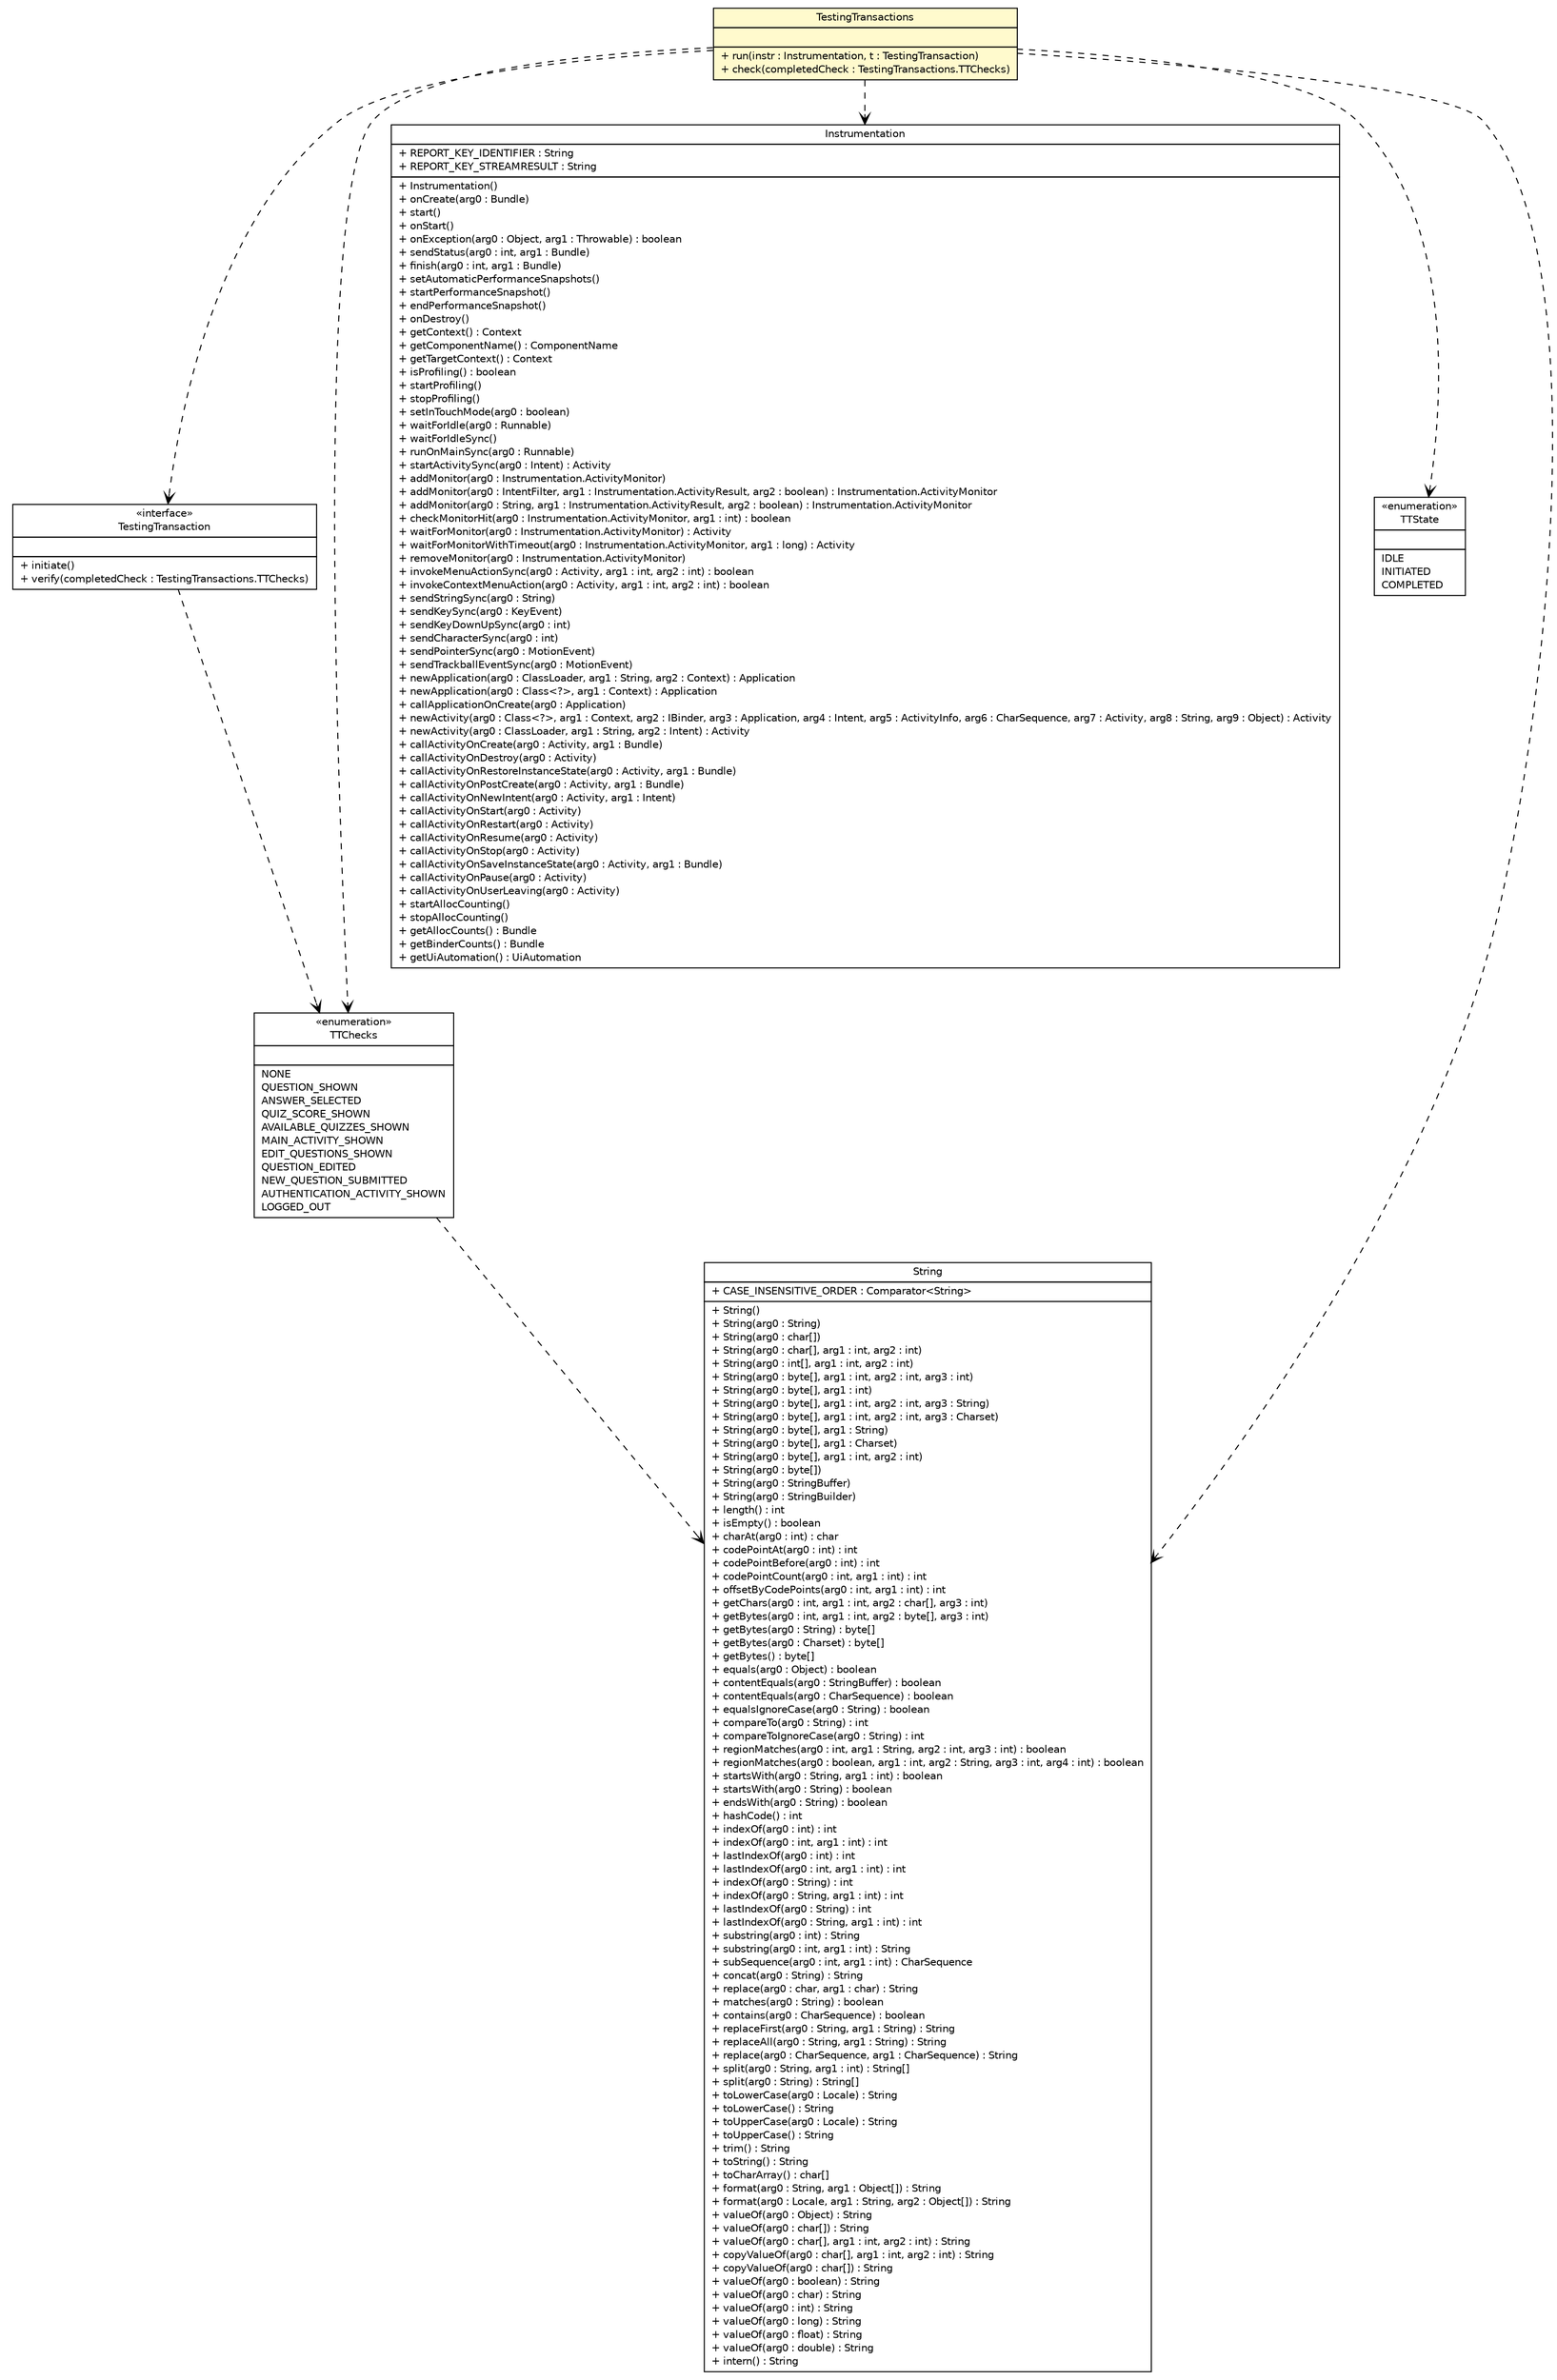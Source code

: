 #!/usr/local/bin/dot
#
# Class diagram 
# Generated by UMLGraph version R5_6_6-1-g9240c4 (http://www.umlgraph.org/)
#

digraph G {
	edge [fontname="Helvetica",fontsize=10,labelfontname="Helvetica",labelfontsize=10];
	node [fontname="Helvetica",fontsize=10,shape=plaintext];
	nodesep=0.25;
	ranksep=0.5;
	// epfl.sweng.testing.TestingTransaction
	c866 [label=<<table title="epfl.sweng.testing.TestingTransaction" border="0" cellborder="1" cellspacing="0" cellpadding="2" port="p" href="./TestingTransaction.html">
		<tr><td><table border="0" cellspacing="0" cellpadding="1">
<tr><td align="center" balign="center"> &#171;interface&#187; </td></tr>
<tr><td align="center" balign="center"> TestingTransaction </td></tr>
		</table></td></tr>
		<tr><td><table border="0" cellspacing="0" cellpadding="1">
<tr><td align="left" balign="left">  </td></tr>
		</table></td></tr>
		<tr><td><table border="0" cellspacing="0" cellpadding="1">
<tr><td align="left" balign="left"> + initiate() </td></tr>
<tr><td align="left" balign="left"> + verify(completedCheck : TestingTransactions.TTChecks) </td></tr>
		</table></td></tr>
		</table>>, URL="./TestingTransaction.html", fontname="Helvetica", fontcolor="black", fontsize=10.0];
	// epfl.sweng.testing.TestingTransactions
	c867 [label=<<table title="epfl.sweng.testing.TestingTransactions" border="0" cellborder="1" cellspacing="0" cellpadding="2" port="p" bgcolor="lemonChiffon" href="./TestingTransactions.html">
		<tr><td><table border="0" cellspacing="0" cellpadding="1">
<tr><td align="center" balign="center"> TestingTransactions </td></tr>
		</table></td></tr>
		<tr><td><table border="0" cellspacing="0" cellpadding="1">
<tr><td align="left" balign="left">  </td></tr>
		</table></td></tr>
		<tr><td><table border="0" cellspacing="0" cellpadding="1">
<tr><td align="left" balign="left"> + run(instr : Instrumentation, t : TestingTransaction) </td></tr>
<tr><td align="left" balign="left"> + check(completedCheck : TestingTransactions.TTChecks) </td></tr>
		</table></td></tr>
		</table>>, URL="./TestingTransactions.html", fontname="Helvetica", fontcolor="black", fontsize=10.0];
	// epfl.sweng.testing.TestingTransactions.TTChecks
	c868 [label=<<table title="epfl.sweng.testing.TestingTransactions.TTChecks" border="0" cellborder="1" cellspacing="0" cellpadding="2" port="p" href="./TestingTransactions.TTChecks.html">
		<tr><td><table border="0" cellspacing="0" cellpadding="1">
<tr><td align="center" balign="center"> &#171;enumeration&#187; </td></tr>
<tr><td align="center" balign="center"> TTChecks </td></tr>
		</table></td></tr>
		<tr><td><table border="0" cellspacing="0" cellpadding="1">
<tr><td align="left" balign="left">  </td></tr>
		</table></td></tr>
		<tr><td><table border="0" cellspacing="0" cellpadding="1">
<tr><td align="left" balign="left"> NONE </td></tr>
<tr><td align="left" balign="left"> QUESTION_SHOWN </td></tr>
<tr><td align="left" balign="left"> ANSWER_SELECTED </td></tr>
<tr><td align="left" balign="left"> QUIZ_SCORE_SHOWN </td></tr>
<tr><td align="left" balign="left"> AVAILABLE_QUIZZES_SHOWN </td></tr>
<tr><td align="left" balign="left"> MAIN_ACTIVITY_SHOWN </td></tr>
<tr><td align="left" balign="left"> EDIT_QUESTIONS_SHOWN </td></tr>
<tr><td align="left" balign="left"> QUESTION_EDITED </td></tr>
<tr><td align="left" balign="left"> NEW_QUESTION_SUBMITTED </td></tr>
<tr><td align="left" balign="left"> AUTHENTICATION_ACTIVITY_SHOWN </td></tr>
<tr><td align="left" balign="left"> LOGGED_OUT </td></tr>
		</table></td></tr>
		</table>>, URL="./TestingTransactions.TTChecks.html", fontname="Helvetica", fontcolor="black", fontsize=10.0];
	// epfl.sweng.testing.TestingTransaction DEPEND epfl.sweng.testing.TestingTransactions.TTChecks
	c866:p -> c868:p [taillabel="", label="", headlabel="", fontname="Helvetica", fontcolor="black", fontsize=10.0, color="black", arrowhead=open, style=dashed];
	// epfl.sweng.testing.TestingTransactions DEPEND android.app.Instrumentation
	c867:p -> c879:p [taillabel="", label="", headlabel="", fontname="Helvetica", fontcolor="black", fontsize=10.0, color="black", arrowhead=open, style=dashed];
	// epfl.sweng.testing.TestingTransactions DEPEND epfl.sweng.testing.TestingTransactions.TTChecks
	c867:p -> c868:p [taillabel="", label="", headlabel="", fontname="Helvetica", fontcolor="black", fontsize=10.0, color="black", arrowhead=open, style=dashed];
	// epfl.sweng.testing.TestingTransactions DEPEND epfl.sweng.testing.TestingTransactions.TTState
	c867:p -> c880:p [taillabel="", label="", headlabel="", fontname="Helvetica", fontcolor="black", fontsize=10.0, color="black", arrowhead=open, style=dashed];
	// epfl.sweng.testing.TestingTransactions DEPEND epfl.sweng.testing.TestingTransaction
	c867:p -> c866:p [taillabel="", label="", headlabel="", fontname="Helvetica", fontcolor="black", fontsize=10.0, color="black", arrowhead=open, style=dashed];
	// epfl.sweng.testing.TestingTransactions DEPEND java.lang.String
	c867:p -> c881:p [taillabel="", label="", headlabel="", fontname="Helvetica", fontcolor="black", fontsize=10.0, color="black", arrowhead=open, style=dashed];
	// epfl.sweng.testing.TestingTransactions.TTChecks DEPEND java.lang.String
	c868:p -> c881:p [taillabel="", label="", headlabel="", fontname="Helvetica", fontcolor="black", fontsize=10.0, color="black", arrowhead=open, style=dashed];
	// epfl.sweng.testing.TestingTransactions.TTState
	c880 [label=<<table title="epfl.sweng.testing.TestingTransactions.TTState" border="0" cellborder="1" cellspacing="0" cellpadding="2" port="p" href="http://java.sun.com/j2se/1.4.2/docs/api/epfl/sweng/testing/TestingTransactions/TTState.html">
		<tr><td><table border="0" cellspacing="0" cellpadding="1">
<tr><td align="center" balign="center"> &#171;enumeration&#187; </td></tr>
<tr><td align="center" balign="center"> TTState </td></tr>
		</table></td></tr>
		<tr><td><table border="0" cellspacing="0" cellpadding="1">
<tr><td align="left" balign="left">  </td></tr>
		</table></td></tr>
		<tr><td><table border="0" cellspacing="0" cellpadding="1">
<tr><td align="left" balign="left"> IDLE </td></tr>
<tr><td align="left" balign="left"> INITIATED </td></tr>
<tr><td align="left" balign="left"> COMPLETED </td></tr>
		</table></td></tr>
		</table>>, URL="http://java.sun.com/j2se/1.4.2/docs/api/epfl/sweng/testing/TestingTransactions/TTState.html", fontname="Helvetica", fontcolor="black", fontsize=10.0];
	// java.lang.String
	c881 [label=<<table title="java.lang.String" border="0" cellborder="1" cellspacing="0" cellpadding="2" port="p" href="http://java.sun.com/j2se/1.4.2/docs/api/java/lang/String.html">
		<tr><td><table border="0" cellspacing="0" cellpadding="1">
<tr><td align="center" balign="center"> String </td></tr>
		</table></td></tr>
		<tr><td><table border="0" cellspacing="0" cellpadding="1">
<tr><td align="left" balign="left"> + CASE_INSENSITIVE_ORDER : Comparator&lt;String&gt; </td></tr>
		</table></td></tr>
		<tr><td><table border="0" cellspacing="0" cellpadding="1">
<tr><td align="left" balign="left"> + String() </td></tr>
<tr><td align="left" balign="left"> + String(arg0 : String) </td></tr>
<tr><td align="left" balign="left"> + String(arg0 : char[]) </td></tr>
<tr><td align="left" balign="left"> + String(arg0 : char[], arg1 : int, arg2 : int) </td></tr>
<tr><td align="left" balign="left"> + String(arg0 : int[], arg1 : int, arg2 : int) </td></tr>
<tr><td align="left" balign="left"> + String(arg0 : byte[], arg1 : int, arg2 : int, arg3 : int) </td></tr>
<tr><td align="left" balign="left"> + String(arg0 : byte[], arg1 : int) </td></tr>
<tr><td align="left" balign="left"> + String(arg0 : byte[], arg1 : int, arg2 : int, arg3 : String) </td></tr>
<tr><td align="left" balign="left"> + String(arg0 : byte[], arg1 : int, arg2 : int, arg3 : Charset) </td></tr>
<tr><td align="left" balign="left"> + String(arg0 : byte[], arg1 : String) </td></tr>
<tr><td align="left" balign="left"> + String(arg0 : byte[], arg1 : Charset) </td></tr>
<tr><td align="left" balign="left"> + String(arg0 : byte[], arg1 : int, arg2 : int) </td></tr>
<tr><td align="left" balign="left"> + String(arg0 : byte[]) </td></tr>
<tr><td align="left" balign="left"> + String(arg0 : StringBuffer) </td></tr>
<tr><td align="left" balign="left"> + String(arg0 : StringBuilder) </td></tr>
<tr><td align="left" balign="left"> + length() : int </td></tr>
<tr><td align="left" balign="left"> + isEmpty() : boolean </td></tr>
<tr><td align="left" balign="left"> + charAt(arg0 : int) : char </td></tr>
<tr><td align="left" balign="left"> + codePointAt(arg0 : int) : int </td></tr>
<tr><td align="left" balign="left"> + codePointBefore(arg0 : int) : int </td></tr>
<tr><td align="left" balign="left"> + codePointCount(arg0 : int, arg1 : int) : int </td></tr>
<tr><td align="left" balign="left"> + offsetByCodePoints(arg0 : int, arg1 : int) : int </td></tr>
<tr><td align="left" balign="left"> + getChars(arg0 : int, arg1 : int, arg2 : char[], arg3 : int) </td></tr>
<tr><td align="left" balign="left"> + getBytes(arg0 : int, arg1 : int, arg2 : byte[], arg3 : int) </td></tr>
<tr><td align="left" balign="left"> + getBytes(arg0 : String) : byte[] </td></tr>
<tr><td align="left" balign="left"> + getBytes(arg0 : Charset) : byte[] </td></tr>
<tr><td align="left" balign="left"> + getBytes() : byte[] </td></tr>
<tr><td align="left" balign="left"> + equals(arg0 : Object) : boolean </td></tr>
<tr><td align="left" balign="left"> + contentEquals(arg0 : StringBuffer) : boolean </td></tr>
<tr><td align="left" balign="left"> + contentEquals(arg0 : CharSequence) : boolean </td></tr>
<tr><td align="left" balign="left"> + equalsIgnoreCase(arg0 : String) : boolean </td></tr>
<tr><td align="left" balign="left"> + compareTo(arg0 : String) : int </td></tr>
<tr><td align="left" balign="left"> + compareToIgnoreCase(arg0 : String) : int </td></tr>
<tr><td align="left" balign="left"> + regionMatches(arg0 : int, arg1 : String, arg2 : int, arg3 : int) : boolean </td></tr>
<tr><td align="left" balign="left"> + regionMatches(arg0 : boolean, arg1 : int, arg2 : String, arg3 : int, arg4 : int) : boolean </td></tr>
<tr><td align="left" balign="left"> + startsWith(arg0 : String, arg1 : int) : boolean </td></tr>
<tr><td align="left" balign="left"> + startsWith(arg0 : String) : boolean </td></tr>
<tr><td align="left" balign="left"> + endsWith(arg0 : String) : boolean </td></tr>
<tr><td align="left" balign="left"> + hashCode() : int </td></tr>
<tr><td align="left" balign="left"> + indexOf(arg0 : int) : int </td></tr>
<tr><td align="left" balign="left"> + indexOf(arg0 : int, arg1 : int) : int </td></tr>
<tr><td align="left" balign="left"> + lastIndexOf(arg0 : int) : int </td></tr>
<tr><td align="left" balign="left"> + lastIndexOf(arg0 : int, arg1 : int) : int </td></tr>
<tr><td align="left" balign="left"> + indexOf(arg0 : String) : int </td></tr>
<tr><td align="left" balign="left"> + indexOf(arg0 : String, arg1 : int) : int </td></tr>
<tr><td align="left" balign="left"> + lastIndexOf(arg0 : String) : int </td></tr>
<tr><td align="left" balign="left"> + lastIndexOf(arg0 : String, arg1 : int) : int </td></tr>
<tr><td align="left" balign="left"> + substring(arg0 : int) : String </td></tr>
<tr><td align="left" balign="left"> + substring(arg0 : int, arg1 : int) : String </td></tr>
<tr><td align="left" balign="left"> + subSequence(arg0 : int, arg1 : int) : CharSequence </td></tr>
<tr><td align="left" balign="left"> + concat(arg0 : String) : String </td></tr>
<tr><td align="left" balign="left"> + replace(arg0 : char, arg1 : char) : String </td></tr>
<tr><td align="left" balign="left"> + matches(arg0 : String) : boolean </td></tr>
<tr><td align="left" balign="left"> + contains(arg0 : CharSequence) : boolean </td></tr>
<tr><td align="left" balign="left"> + replaceFirst(arg0 : String, arg1 : String) : String </td></tr>
<tr><td align="left" balign="left"> + replaceAll(arg0 : String, arg1 : String) : String </td></tr>
<tr><td align="left" balign="left"> + replace(arg0 : CharSequence, arg1 : CharSequence) : String </td></tr>
<tr><td align="left" balign="left"> + split(arg0 : String, arg1 : int) : String[] </td></tr>
<tr><td align="left" balign="left"> + split(arg0 : String) : String[] </td></tr>
<tr><td align="left" balign="left"> + toLowerCase(arg0 : Locale) : String </td></tr>
<tr><td align="left" balign="left"> + toLowerCase() : String </td></tr>
<tr><td align="left" balign="left"> + toUpperCase(arg0 : Locale) : String </td></tr>
<tr><td align="left" balign="left"> + toUpperCase() : String </td></tr>
<tr><td align="left" balign="left"> + trim() : String </td></tr>
<tr><td align="left" balign="left"> + toString() : String </td></tr>
<tr><td align="left" balign="left"> + toCharArray() : char[] </td></tr>
<tr><td align="left" balign="left"> + format(arg0 : String, arg1 : Object[]) : String </td></tr>
<tr><td align="left" balign="left"> + format(arg0 : Locale, arg1 : String, arg2 : Object[]) : String </td></tr>
<tr><td align="left" balign="left"> + valueOf(arg0 : Object) : String </td></tr>
<tr><td align="left" balign="left"> + valueOf(arg0 : char[]) : String </td></tr>
<tr><td align="left" balign="left"> + valueOf(arg0 : char[], arg1 : int, arg2 : int) : String </td></tr>
<tr><td align="left" balign="left"> + copyValueOf(arg0 : char[], arg1 : int, arg2 : int) : String </td></tr>
<tr><td align="left" balign="left"> + copyValueOf(arg0 : char[]) : String </td></tr>
<tr><td align="left" balign="left"> + valueOf(arg0 : boolean) : String </td></tr>
<tr><td align="left" balign="left"> + valueOf(arg0 : char) : String </td></tr>
<tr><td align="left" balign="left"> + valueOf(arg0 : int) : String </td></tr>
<tr><td align="left" balign="left"> + valueOf(arg0 : long) : String </td></tr>
<tr><td align="left" balign="left"> + valueOf(arg0 : float) : String </td></tr>
<tr><td align="left" balign="left"> + valueOf(arg0 : double) : String </td></tr>
<tr><td align="left" balign="left"> + intern() : String </td></tr>
		</table></td></tr>
		</table>>, URL="http://java.sun.com/j2se/1.4.2/docs/api/java/lang/String.html", fontname="Helvetica", fontcolor="black", fontsize=10.0];
	// android.app.Instrumentation
	c879 [label=<<table title="android.app.Instrumentation" border="0" cellborder="1" cellspacing="0" cellpadding="2" port="p" href="http://java.sun.com/j2se/1.4.2/docs/api/android/app/Instrumentation.html">
		<tr><td><table border="0" cellspacing="0" cellpadding="1">
<tr><td align="center" balign="center"> Instrumentation </td></tr>
		</table></td></tr>
		<tr><td><table border="0" cellspacing="0" cellpadding="1">
<tr><td align="left" balign="left"> + REPORT_KEY_IDENTIFIER : String </td></tr>
<tr><td align="left" balign="left"> + REPORT_KEY_STREAMRESULT : String </td></tr>
		</table></td></tr>
		<tr><td><table border="0" cellspacing="0" cellpadding="1">
<tr><td align="left" balign="left"> + Instrumentation() </td></tr>
<tr><td align="left" balign="left"> + onCreate(arg0 : Bundle) </td></tr>
<tr><td align="left" balign="left"> + start() </td></tr>
<tr><td align="left" balign="left"> + onStart() </td></tr>
<tr><td align="left" balign="left"> + onException(arg0 : Object, arg1 : Throwable) : boolean </td></tr>
<tr><td align="left" balign="left"> + sendStatus(arg0 : int, arg1 : Bundle) </td></tr>
<tr><td align="left" balign="left"> + finish(arg0 : int, arg1 : Bundle) </td></tr>
<tr><td align="left" balign="left"> + setAutomaticPerformanceSnapshots() </td></tr>
<tr><td align="left" balign="left"> + startPerformanceSnapshot() </td></tr>
<tr><td align="left" balign="left"> + endPerformanceSnapshot() </td></tr>
<tr><td align="left" balign="left"> + onDestroy() </td></tr>
<tr><td align="left" balign="left"> + getContext() : Context </td></tr>
<tr><td align="left" balign="left"> + getComponentName() : ComponentName </td></tr>
<tr><td align="left" balign="left"> + getTargetContext() : Context </td></tr>
<tr><td align="left" balign="left"> + isProfiling() : boolean </td></tr>
<tr><td align="left" balign="left"> + startProfiling() </td></tr>
<tr><td align="left" balign="left"> + stopProfiling() </td></tr>
<tr><td align="left" balign="left"> + setInTouchMode(arg0 : boolean) </td></tr>
<tr><td align="left" balign="left"> + waitForIdle(arg0 : Runnable) </td></tr>
<tr><td align="left" balign="left"> + waitForIdleSync() </td></tr>
<tr><td align="left" balign="left"> + runOnMainSync(arg0 : Runnable) </td></tr>
<tr><td align="left" balign="left"> + startActivitySync(arg0 : Intent) : Activity </td></tr>
<tr><td align="left" balign="left"> + addMonitor(arg0 : Instrumentation.ActivityMonitor) </td></tr>
<tr><td align="left" balign="left"> + addMonitor(arg0 : IntentFilter, arg1 : Instrumentation.ActivityResult, arg2 : boolean) : Instrumentation.ActivityMonitor </td></tr>
<tr><td align="left" balign="left"> + addMonitor(arg0 : String, arg1 : Instrumentation.ActivityResult, arg2 : boolean) : Instrumentation.ActivityMonitor </td></tr>
<tr><td align="left" balign="left"> + checkMonitorHit(arg0 : Instrumentation.ActivityMonitor, arg1 : int) : boolean </td></tr>
<tr><td align="left" balign="left"> + waitForMonitor(arg0 : Instrumentation.ActivityMonitor) : Activity </td></tr>
<tr><td align="left" balign="left"> + waitForMonitorWithTimeout(arg0 : Instrumentation.ActivityMonitor, arg1 : long) : Activity </td></tr>
<tr><td align="left" balign="left"> + removeMonitor(arg0 : Instrumentation.ActivityMonitor) </td></tr>
<tr><td align="left" balign="left"> + invokeMenuActionSync(arg0 : Activity, arg1 : int, arg2 : int) : boolean </td></tr>
<tr><td align="left" balign="left"> + invokeContextMenuAction(arg0 : Activity, arg1 : int, arg2 : int) : boolean </td></tr>
<tr><td align="left" balign="left"> + sendStringSync(arg0 : String) </td></tr>
<tr><td align="left" balign="left"> + sendKeySync(arg0 : KeyEvent) </td></tr>
<tr><td align="left" balign="left"> + sendKeyDownUpSync(arg0 : int) </td></tr>
<tr><td align="left" balign="left"> + sendCharacterSync(arg0 : int) </td></tr>
<tr><td align="left" balign="left"> + sendPointerSync(arg0 : MotionEvent) </td></tr>
<tr><td align="left" balign="left"> + sendTrackballEventSync(arg0 : MotionEvent) </td></tr>
<tr><td align="left" balign="left"> + newApplication(arg0 : ClassLoader, arg1 : String, arg2 : Context) : Application </td></tr>
<tr><td align="left" balign="left"> + newApplication(arg0 : Class&lt;?&gt;, arg1 : Context) : Application </td></tr>
<tr><td align="left" balign="left"> + callApplicationOnCreate(arg0 : Application) </td></tr>
<tr><td align="left" balign="left"> + newActivity(arg0 : Class&lt;?&gt;, arg1 : Context, arg2 : IBinder, arg3 : Application, arg4 : Intent, arg5 : ActivityInfo, arg6 : CharSequence, arg7 : Activity, arg8 : String, arg9 : Object) : Activity </td></tr>
<tr><td align="left" balign="left"> + newActivity(arg0 : ClassLoader, arg1 : String, arg2 : Intent) : Activity </td></tr>
<tr><td align="left" balign="left"> + callActivityOnCreate(arg0 : Activity, arg1 : Bundle) </td></tr>
<tr><td align="left" balign="left"> + callActivityOnDestroy(arg0 : Activity) </td></tr>
<tr><td align="left" balign="left"> + callActivityOnRestoreInstanceState(arg0 : Activity, arg1 : Bundle) </td></tr>
<tr><td align="left" balign="left"> + callActivityOnPostCreate(arg0 : Activity, arg1 : Bundle) </td></tr>
<tr><td align="left" balign="left"> + callActivityOnNewIntent(arg0 : Activity, arg1 : Intent) </td></tr>
<tr><td align="left" balign="left"> + callActivityOnStart(arg0 : Activity) </td></tr>
<tr><td align="left" balign="left"> + callActivityOnRestart(arg0 : Activity) </td></tr>
<tr><td align="left" balign="left"> + callActivityOnResume(arg0 : Activity) </td></tr>
<tr><td align="left" balign="left"> + callActivityOnStop(arg0 : Activity) </td></tr>
<tr><td align="left" balign="left"> + callActivityOnSaveInstanceState(arg0 : Activity, arg1 : Bundle) </td></tr>
<tr><td align="left" balign="left"> + callActivityOnPause(arg0 : Activity) </td></tr>
<tr><td align="left" balign="left"> + callActivityOnUserLeaving(arg0 : Activity) </td></tr>
<tr><td align="left" balign="left"> + startAllocCounting() </td></tr>
<tr><td align="left" balign="left"> + stopAllocCounting() </td></tr>
<tr><td align="left" balign="left"> + getAllocCounts() : Bundle </td></tr>
<tr><td align="left" balign="left"> + getBinderCounts() : Bundle </td></tr>
<tr><td align="left" balign="left"> + getUiAutomation() : UiAutomation </td></tr>
		</table></td></tr>
		</table>>, URL="http://java.sun.com/j2se/1.4.2/docs/api/android/app/Instrumentation.html", fontname="Helvetica", fontcolor="black", fontsize=10.0];
}

